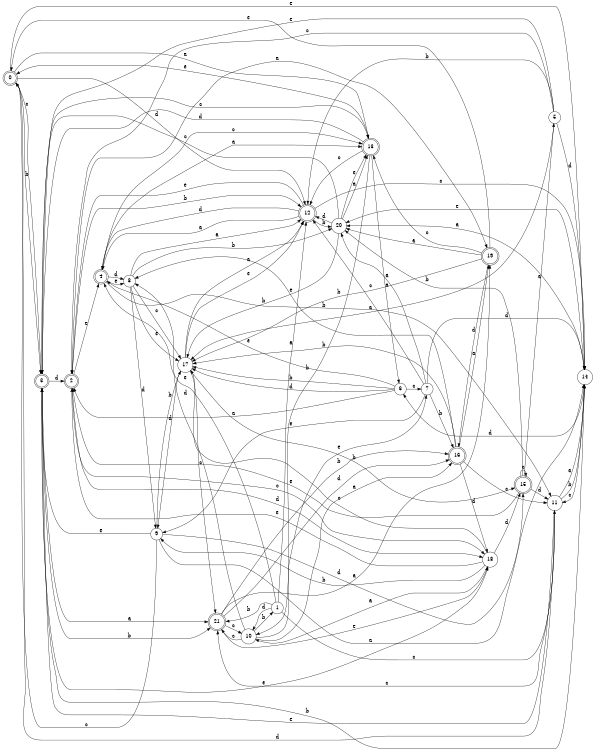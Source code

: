 digraph n18_8 {
__start0 [label="" shape="none"];

rankdir=LR;
size="8,5";

s0 [style="rounded,filled", color="black", fillcolor="white" shape="doublecircle", label="0"];
s1 [style="filled", color="black", fillcolor="white" shape="circle", label="1"];
s2 [style="rounded,filled", color="black", fillcolor="white" shape="doublecircle", label="2"];
s3 [style="rounded,filled", color="black", fillcolor="white" shape="doublecircle", label="3"];
s4 [style="rounded,filled", color="black", fillcolor="white" shape="doublecircle", label="4"];
s5 [style="filled", color="black", fillcolor="white" shape="circle", label="5"];
s6 [style="filled", color="black", fillcolor="white" shape="circle", label="6"];
s7 [style="filled", color="black", fillcolor="white" shape="circle", label="7"];
s8 [style="filled", color="black", fillcolor="white" shape="circle", label="8"];
s9 [style="filled", color="black", fillcolor="white" shape="circle", label="9"];
s10 [style="filled", color="black", fillcolor="white" shape="circle", label="10"];
s11 [style="filled", color="black", fillcolor="white" shape="circle", label="11"];
s12 [style="rounded,filled", color="black", fillcolor="white" shape="doublecircle", label="12"];
s13 [style="rounded,filled", color="black", fillcolor="white" shape="doublecircle", label="13"];
s14 [style="filled", color="black", fillcolor="white" shape="circle", label="14"];
s15 [style="rounded,filled", color="black", fillcolor="white" shape="doublecircle", label="15"];
s16 [style="rounded,filled", color="black", fillcolor="white" shape="doublecircle", label="16"];
s17 [style="filled", color="black", fillcolor="white" shape="circle", label="17"];
s18 [style="filled", color="black", fillcolor="white" shape="circle", label="18"];
s19 [style="rounded,filled", color="black", fillcolor="white" shape="doublecircle", label="19"];
s20 [style="filled", color="black", fillcolor="white" shape="circle", label="20"];
s21 [style="rounded,filled", color="black", fillcolor="white" shape="doublecircle", label="21"];
s0 -> s13 [label="a"];
s0 -> s3 [label="b"];
s0 -> s3 [label="c"];
s0 -> s12 [label="d"];
s0 -> s14 [label="e"];
s1 -> s12 [label="a"];
s1 -> s21 [label="b"];
s1 -> s11 [label="c"];
s1 -> s10 [label="d"];
s1 -> s4 [label="e"];
s2 -> s19 [label="a"];
s2 -> s12 [label="b"];
s2 -> s18 [label="c"];
s2 -> s18 [label="d"];
s2 -> s4 [label="e"];
s3 -> s21 [label="a"];
s3 -> s21 [label="b"];
s3 -> s13 [label="c"];
s3 -> s2 [label="d"];
s3 -> s18 [label="e"];
s4 -> s13 [label="a"];
s4 -> s11 [label="b"];
s4 -> s13 [label="c"];
s4 -> s8 [label="d"];
s4 -> s8 [label="e"];
s5 -> s17 [label="a"];
s5 -> s12 [label="b"];
s5 -> s2 [label="c"];
s5 -> s14 [label="d"];
s5 -> s3 [label="e"];
s6 -> s2 [label="a"];
s6 -> s17 [label="b"];
s6 -> s7 [label="c"];
s6 -> s17 [label="d"];
s6 -> s4 [label="e"];
s7 -> s20 [label="a"];
s7 -> s16 [label="b"];
s7 -> s12 [label="c"];
s7 -> s14 [label="d"];
s7 -> s9 [label="e"];
s8 -> s12 [label="a"];
s8 -> s20 [label="b"];
s8 -> s17 [label="c"];
s8 -> s9 [label="d"];
s8 -> s17 [label="e"];
s9 -> s14 [label="a"];
s9 -> s17 [label="b"];
s9 -> s0 [label="c"];
s9 -> s15 [label="d"];
s9 -> s3 [label="e"];
s10 -> s16 [label="a"];
s10 -> s1 [label="b"];
s10 -> s21 [label="c"];
s10 -> s8 [label="d"];
s10 -> s7 [label="e"];
s11 -> s14 [label="a"];
s11 -> s14 [label="b"];
s11 -> s21 [label="c"];
s11 -> s0 [label="d"];
s11 -> s3 [label="e"];
s12 -> s4 [label="a"];
s12 -> s20 [label="b"];
s12 -> s14 [label="c"];
s12 -> s4 [label="d"];
s12 -> s2 [label="e"];
s13 -> s6 [label="a"];
s13 -> s10 [label="b"];
s13 -> s12 [label="c"];
s13 -> s3 [label="d"];
s13 -> s0 [label="e"];
s14 -> s20 [label="a"];
s14 -> s3 [label="b"];
s14 -> s11 [label="c"];
s14 -> s6 [label="d"];
s14 -> s20 [label="e"];
s15 -> s5 [label="a"];
s15 -> s20 [label="b"];
s15 -> s15 [label="c"];
s15 -> s11 [label="d"];
s15 -> s2 [label="e"];
s16 -> s19 [label="a"];
s16 -> s17 [label="b"];
s16 -> s11 [label="c"];
s16 -> s18 [label="d"];
s16 -> s8 [label="e"];
s17 -> s12 [label="a"];
s17 -> s15 [label="b"];
s17 -> s21 [label="c"];
s17 -> s9 [label="d"];
s17 -> s12 [label="e"];
s18 -> s10 [label="a"];
s18 -> s9 [label="b"];
s18 -> s17 [label="c"];
s18 -> s15 [label="d"];
s18 -> s2 [label="e"];
s19 -> s20 [label="a"];
s19 -> s17 [label="b"];
s19 -> s13 [label="c"];
s19 -> s16 [label="d"];
s19 -> s0 [label="e"];
s20 -> s13 [label="a"];
s20 -> s17 [label="b"];
s20 -> s3 [label="c"];
s20 -> s12 [label="d"];
s20 -> s13 [label="e"];
s21 -> s19 [label="a"];
s21 -> s16 [label="b"];
s21 -> s10 [label="c"];
s21 -> s16 [label="d"];
s21 -> s18 [label="e"];

}